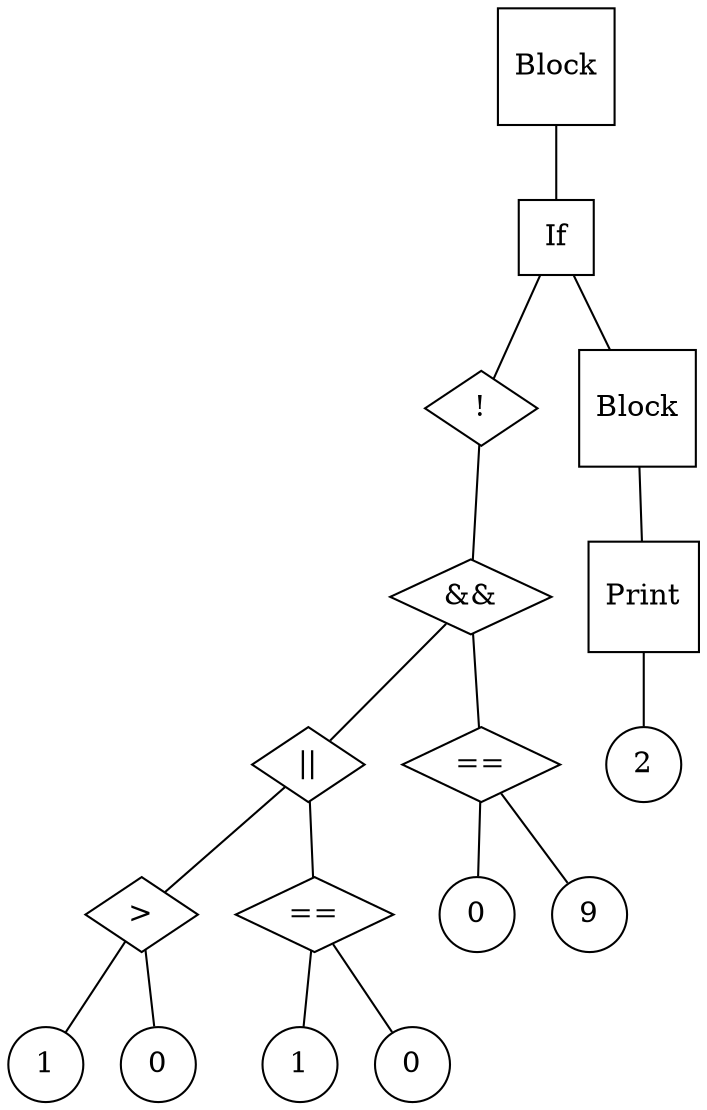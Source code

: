graph g {
n0 [label = "Block", shape="square"]
n1 [label = "If", shape="square"]
n2 [label = "!", shape="diamond"]
n3 [label = "&&", shape="diamond"]
n4 [label = "||", shape="diamond"]
n5 [label = ">", shape="diamond"]
n6 [label = "1", shape="circle"]
n7 [label = "0", shape="circle"]
n8 [label = "==", shape="diamond"]
n9 [label = "1", shape="circle"]
n10 [label = "0", shape="circle"]
n11 [label = "==", shape="diamond"]
n12 [label = "0", shape="circle"]
n13 [label = "9", shape="circle"]
n14 [label = "Block", shape="square"]
n15 [label = "Print", shape="square"]
n16 [label = "2", shape="circle"]

"n0" -- "n1" -- "n2" -- "n3" -- "n4" -- "n5" -- "n6"
"n5" -- "n7"
"n4" -- "n8" -- "n9"
"n8" -- "n10"
"n3" -- "n11" -- "n12"
"n11" -- "n13"
"n1" -- "n14" -- "n15" -- "n16"
}
